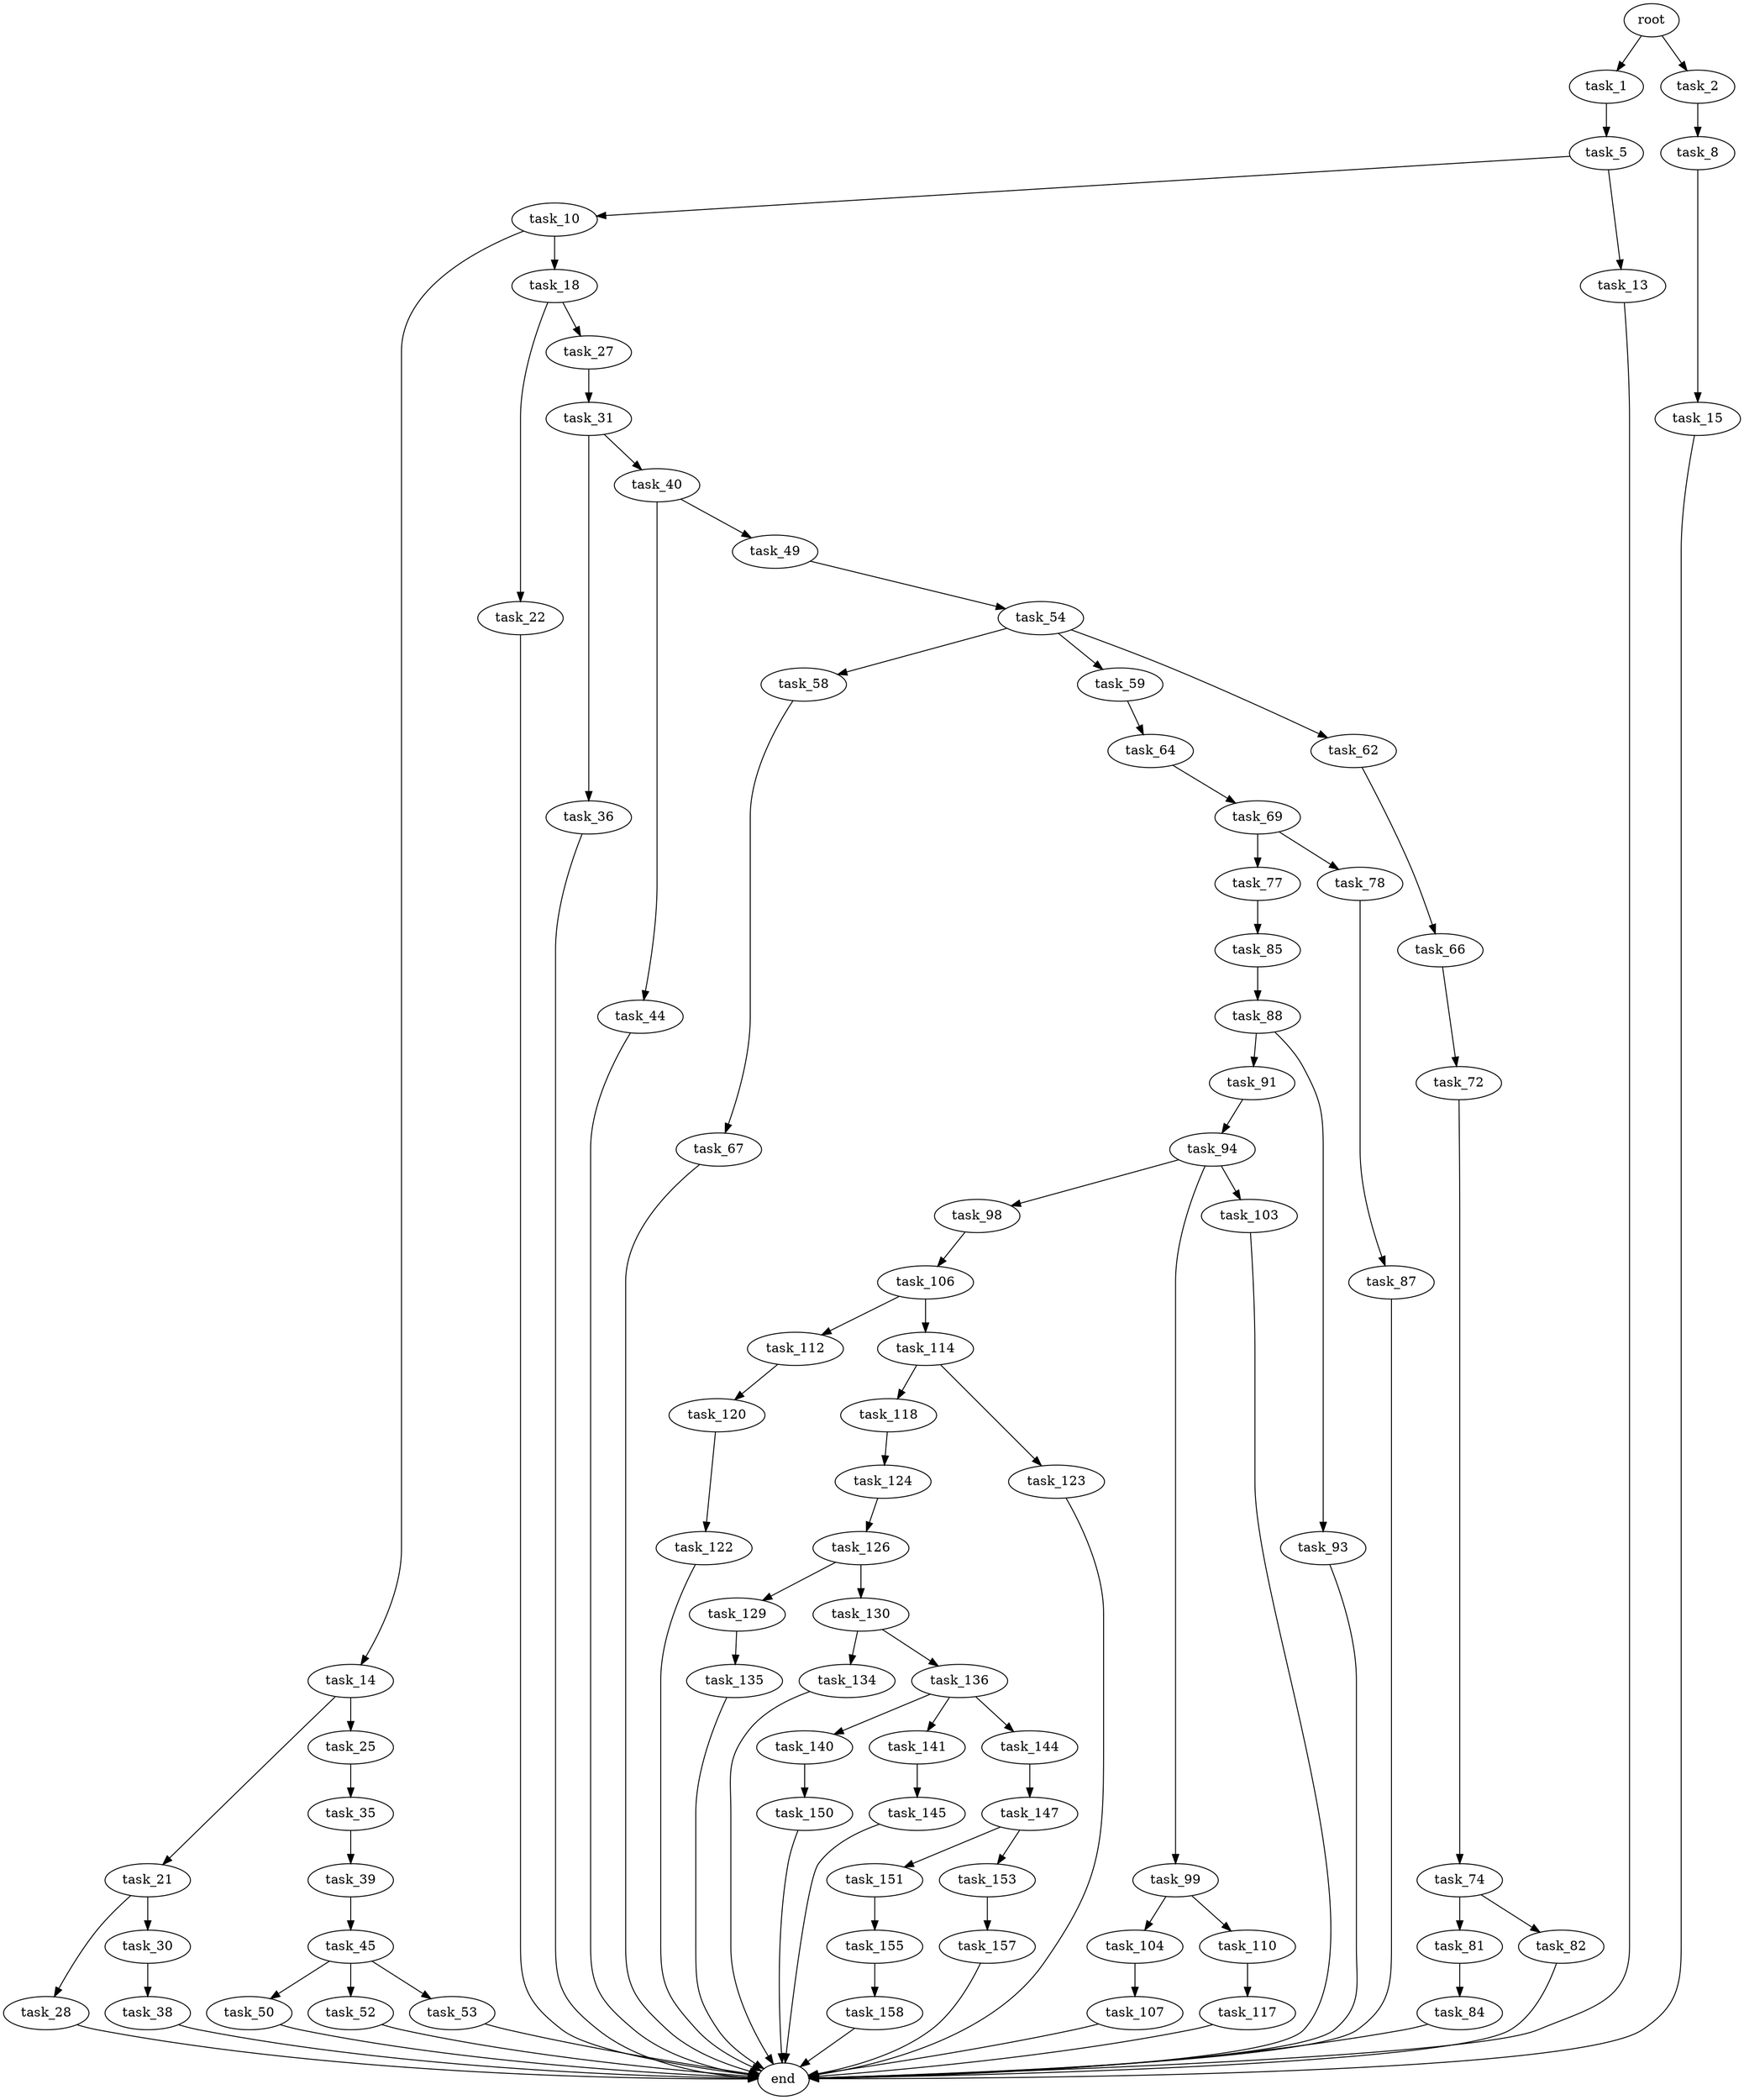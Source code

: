 digraph G {
  root [size="0.000000"];
  task_1 [size="68950664951.000000"];
  task_2 [size="549755813888.000000"];
  task_5 [size="21550996766.000000"];
  task_8 [size="782757789696.000000"];
  task_10 [size="35115347203.000000"];
  task_13 [size="134217728000.000000"];
  task_14 [size="13628167031.000000"];
  task_15 [size="33549354955.000000"];
  task_18 [size="18316067834.000000"];
  task_21 [size="368293445632.000000"];
  task_22 [size="28991029248.000000"];
  task_25 [size="584616083811.000000"];
  task_27 [size="360705857756.000000"];
  task_28 [size="7422519696.000000"];
  task_30 [size="782757789696.000000"];
  task_31 [size="134217728000.000000"];
  task_35 [size="65106685352.000000"];
  task_36 [size="6596314906.000000"];
  task_38 [size="40134706662.000000"];
  task_39 [size="368293445632.000000"];
  task_40 [size="7940385348.000000"];
  task_44 [size="761467770569.000000"];
  task_45 [size="153144400822.000000"];
  task_49 [size="14141739533.000000"];
  task_50 [size="7399267265.000000"];
  task_52 [size="7738496290.000000"];
  task_53 [size="1670923211.000000"];
  task_54 [size="549755813888.000000"];
  task_58 [size="8589934592.000000"];
  task_59 [size="180935879727.000000"];
  task_62 [size="368293445632.000000"];
  task_64 [size="549755813888.000000"];
  task_66 [size="782757789696.000000"];
  task_67 [size="65044471574.000000"];
  task_69 [size="368293445632.000000"];
  task_72 [size="672916458420.000000"];
  task_74 [size="782757789696.000000"];
  task_77 [size="19471165274.000000"];
  task_78 [size="782757789696.000000"];
  task_81 [size="6412390529.000000"];
  task_82 [size="624369544957.000000"];
  task_84 [size="231928233984.000000"];
  task_85 [size="107655680375.000000"];
  task_87 [size="500839215526.000000"];
  task_88 [size="68719476736.000000"];
  task_91 [size="1744579204.000000"];
  task_93 [size="7634553358.000000"];
  task_94 [size="41807317258.000000"];
  task_98 [size="1073741824000.000000"];
  task_99 [size="16858591584.000000"];
  task_103 [size="28991029248.000000"];
  task_104 [size="391607025523.000000"];
  task_106 [size="1073741824000.000000"];
  task_107 [size="26307421052.000000"];
  task_110 [size="1331024317406.000000"];
  task_112 [size="368293445632.000000"];
  task_114 [size="134217728000.000000"];
  task_117 [size="540943355899.000000"];
  task_118 [size="60637211505.000000"];
  task_120 [size="16448990826.000000"];
  task_122 [size="8589934592.000000"];
  task_123 [size="68719476736.000000"];
  task_124 [size="6037899966.000000"];
  task_126 [size="155899307725.000000"];
  task_129 [size="18660619085.000000"];
  task_130 [size="497484122230.000000"];
  task_134 [size="12889482385.000000"];
  task_135 [size="696333441.000000"];
  task_136 [size="158838551647.000000"];
  task_140 [size="8589934592.000000"];
  task_141 [size="7473727834.000000"];
  task_144 [size="61303948486.000000"];
  task_145 [size="332287970.000000"];
  task_147 [size="549755813888.000000"];
  task_150 [size="549755813888.000000"];
  task_151 [size="11881937500.000000"];
  task_153 [size="782757789696.000000"];
  task_155 [size="549755813888.000000"];
  task_157 [size="629256891598.000000"];
  task_158 [size="368293445632.000000"];
  end [size="0.000000"];

  root -> task_1 [size="1.000000"];
  root -> task_2 [size="1.000000"];
  task_1 -> task_5 [size="75497472.000000"];
  task_2 -> task_8 [size="536870912.000000"];
  task_5 -> task_10 [size="679477248.000000"];
  task_5 -> task_13 [size="679477248.000000"];
  task_8 -> task_15 [size="679477248.000000"];
  task_10 -> task_14 [size="838860800.000000"];
  task_10 -> task_18 [size="838860800.000000"];
  task_13 -> end [size="1.000000"];
  task_14 -> task_21 [size="301989888.000000"];
  task_14 -> task_25 [size="301989888.000000"];
  task_15 -> end [size="1.000000"];
  task_18 -> task_22 [size="301989888.000000"];
  task_18 -> task_27 [size="301989888.000000"];
  task_21 -> task_28 [size="411041792.000000"];
  task_21 -> task_30 [size="411041792.000000"];
  task_22 -> end [size="1.000000"];
  task_25 -> task_35 [size="411041792.000000"];
  task_27 -> task_31 [size="536870912.000000"];
  task_28 -> end [size="1.000000"];
  task_30 -> task_38 [size="679477248.000000"];
  task_31 -> task_36 [size="209715200.000000"];
  task_31 -> task_40 [size="209715200.000000"];
  task_35 -> task_39 [size="134217728.000000"];
  task_36 -> end [size="1.000000"];
  task_38 -> end [size="1.000000"];
  task_39 -> task_45 [size="411041792.000000"];
  task_40 -> task_44 [size="838860800.000000"];
  task_40 -> task_49 [size="838860800.000000"];
  task_44 -> end [size="1.000000"];
  task_45 -> task_50 [size="209715200.000000"];
  task_45 -> task_52 [size="209715200.000000"];
  task_45 -> task_53 [size="209715200.000000"];
  task_49 -> task_54 [size="838860800.000000"];
  task_50 -> end [size="1.000000"];
  task_52 -> end [size="1.000000"];
  task_53 -> end [size="1.000000"];
  task_54 -> task_58 [size="536870912.000000"];
  task_54 -> task_59 [size="536870912.000000"];
  task_54 -> task_62 [size="536870912.000000"];
  task_58 -> task_67 [size="33554432.000000"];
  task_59 -> task_64 [size="209715200.000000"];
  task_62 -> task_66 [size="411041792.000000"];
  task_64 -> task_69 [size="536870912.000000"];
  task_66 -> task_72 [size="679477248.000000"];
  task_67 -> end [size="1.000000"];
  task_69 -> task_77 [size="411041792.000000"];
  task_69 -> task_78 [size="411041792.000000"];
  task_72 -> task_74 [size="411041792.000000"];
  task_74 -> task_81 [size="679477248.000000"];
  task_74 -> task_82 [size="679477248.000000"];
  task_77 -> task_85 [size="33554432.000000"];
  task_78 -> task_87 [size="679477248.000000"];
  task_81 -> task_84 [size="209715200.000000"];
  task_82 -> end [size="1.000000"];
  task_84 -> end [size="1.000000"];
  task_85 -> task_88 [size="75497472.000000"];
  task_87 -> end [size="1.000000"];
  task_88 -> task_91 [size="134217728.000000"];
  task_88 -> task_93 [size="134217728.000000"];
  task_91 -> task_94 [size="33554432.000000"];
  task_93 -> end [size="1.000000"];
  task_94 -> task_98 [size="679477248.000000"];
  task_94 -> task_99 [size="679477248.000000"];
  task_94 -> task_103 [size="679477248.000000"];
  task_98 -> task_106 [size="838860800.000000"];
  task_99 -> task_104 [size="679477248.000000"];
  task_99 -> task_110 [size="679477248.000000"];
  task_103 -> end [size="1.000000"];
  task_104 -> task_107 [size="679477248.000000"];
  task_106 -> task_112 [size="838860800.000000"];
  task_106 -> task_114 [size="838860800.000000"];
  task_107 -> end [size="1.000000"];
  task_110 -> task_117 [size="838860800.000000"];
  task_112 -> task_120 [size="411041792.000000"];
  task_114 -> task_118 [size="209715200.000000"];
  task_114 -> task_123 [size="209715200.000000"];
  task_117 -> end [size="1.000000"];
  task_118 -> task_124 [size="75497472.000000"];
  task_120 -> task_122 [size="679477248.000000"];
  task_122 -> end [size="1.000000"];
  task_123 -> end [size="1.000000"];
  task_124 -> task_126 [size="209715200.000000"];
  task_126 -> task_129 [size="209715200.000000"];
  task_126 -> task_130 [size="209715200.000000"];
  task_129 -> task_135 [size="301989888.000000"];
  task_130 -> task_134 [size="536870912.000000"];
  task_130 -> task_136 [size="536870912.000000"];
  task_134 -> end [size="1.000000"];
  task_135 -> end [size="1.000000"];
  task_136 -> task_140 [size="134217728.000000"];
  task_136 -> task_141 [size="134217728.000000"];
  task_136 -> task_144 [size="134217728.000000"];
  task_140 -> task_150 [size="33554432.000000"];
  task_141 -> task_145 [size="209715200.000000"];
  task_144 -> task_147 [size="134217728.000000"];
  task_145 -> end [size="1.000000"];
  task_147 -> task_151 [size="536870912.000000"];
  task_147 -> task_153 [size="536870912.000000"];
  task_150 -> end [size="1.000000"];
  task_151 -> task_155 [size="536870912.000000"];
  task_153 -> task_157 [size="679477248.000000"];
  task_155 -> task_158 [size="536870912.000000"];
  task_157 -> end [size="1.000000"];
  task_158 -> end [size="1.000000"];
}
